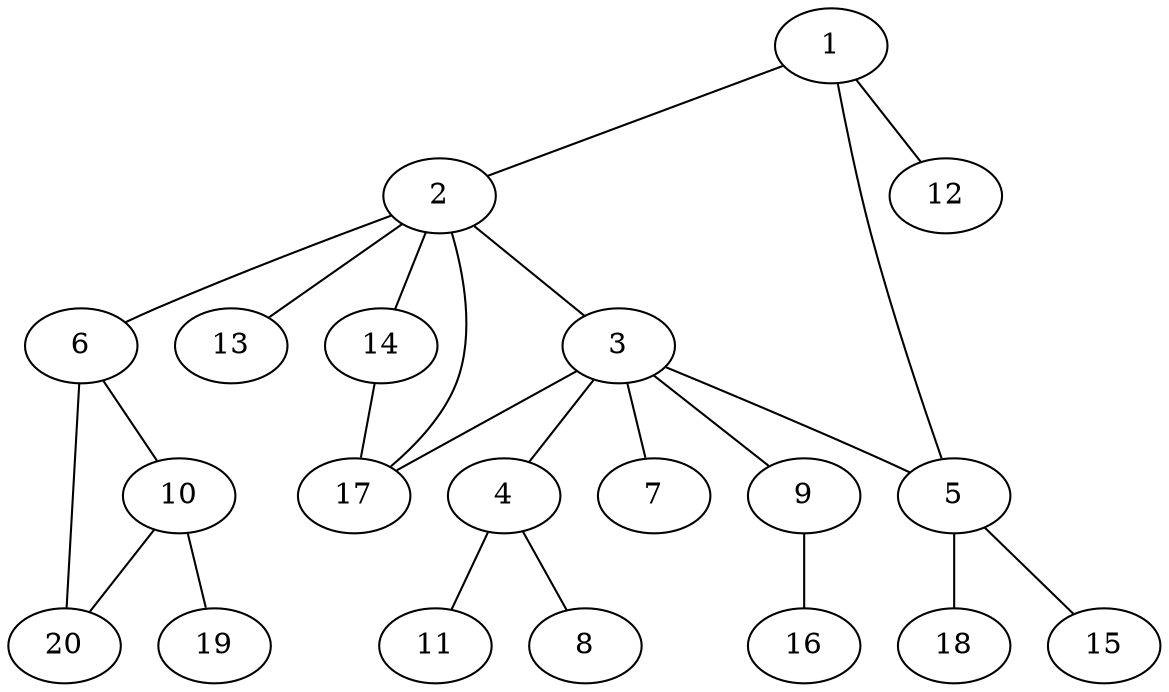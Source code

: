 graph graphname {1--2
1--5
1--12
2--3
2--6
2--13
2--14
2--17
3--4
3--5
3--7
3--9
3--17
4--8
4--11
5--15
5--18
6--10
6--20
9--16
10--19
10--20
14--17
}